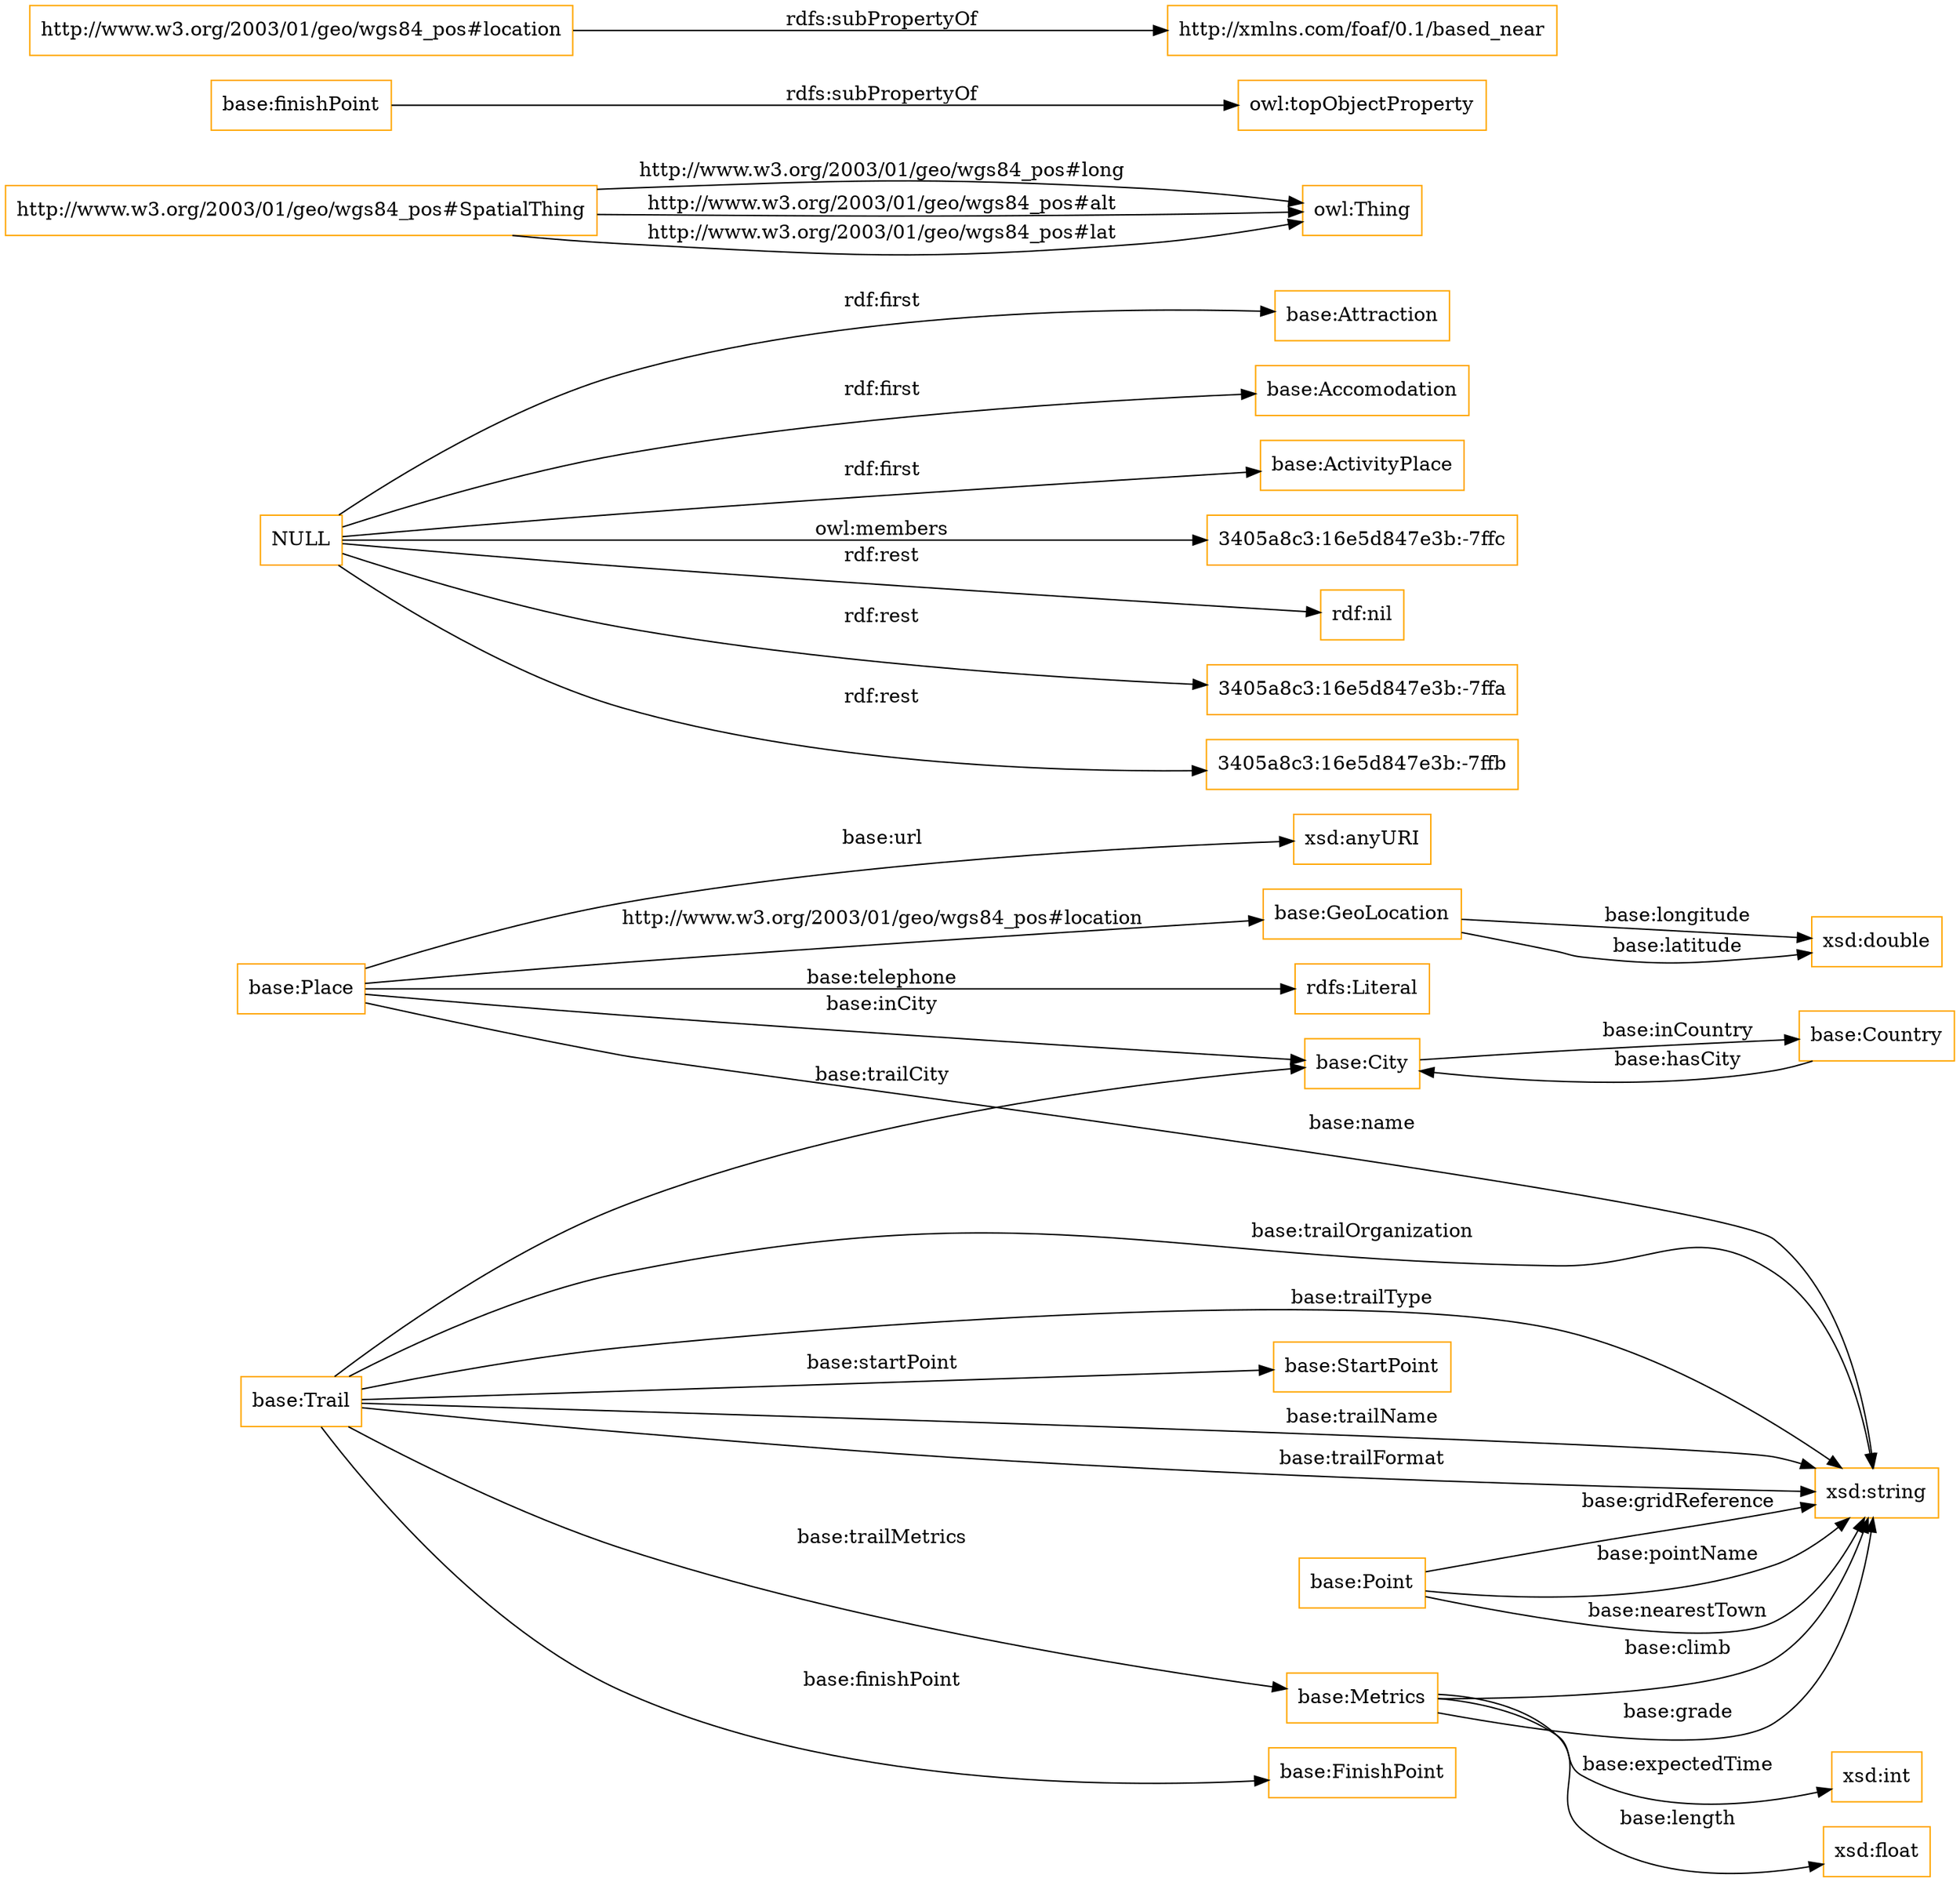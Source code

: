 digraph ar2dtool_diagram { 
rankdir=LR;
size="1501"
node [shape = rectangle, color="orange"]; "base:City" "base:FinishPoint" "base:Country" "base:Attraction" "base:Accomodation" "http://www.w3.org/2003/01/geo/wgs84_pos#SpatialThing" "base:Metrics" "base:Point" "base:StartPoint" "base:Place" "base:Trail" "base:ActivityPlace" "base:GeoLocation" ; /*classes style*/
	"NULL" -> "3405a8c3:16e5d847e3b:-7ffc" [ label = "owl:members" ];
	"NULL" -> "rdf:nil" [ label = "rdf:rest" ];
	"NULL" -> "base:Attraction" [ label = "rdf:first" ];
	"NULL" -> "3405a8c3:16e5d847e3b:-7ffa" [ label = "rdf:rest" ];
	"NULL" -> "base:ActivityPlace" [ label = "rdf:first" ];
	"NULL" -> "3405a8c3:16e5d847e3b:-7ffb" [ label = "rdf:rest" ];
	"NULL" -> "base:Accomodation" [ label = "rdf:first" ];
	"base:finishPoint" -> "owl:topObjectProperty" [ label = "rdfs:subPropertyOf" ];
	"http://www.w3.org/2003/01/geo/wgs84_pos#location" -> "http://xmlns.com/foaf/0.1/based_near" [ label = "rdfs:subPropertyOf" ];
	"base:Metrics" -> "xsd:float" [ label = "base:length" ];
	"base:Trail" -> "xsd:string" [ label = "base:trailName" ];
	"base:Metrics" -> "xsd:string" [ label = "base:grade" ];
	"base:Trail" -> "xsd:string" [ label = "base:trailOrganization" ];
	"base:Place" -> "base:City" [ label = "base:inCity" ];
	"http://www.w3.org/2003/01/geo/wgs84_pos#SpatialThing" -> "owl:Thing" [ label = "http://www.w3.org/2003/01/geo/wgs84_pos#long" ];
	"base:Place" -> "rdfs:Literal" [ label = "base:telephone" ];
	"base:Place" -> "xsd:anyURI" [ label = "base:url" ];
	"http://www.w3.org/2003/01/geo/wgs84_pos#SpatialThing" -> "owl:Thing" [ label = "http://www.w3.org/2003/01/geo/wgs84_pos#alt" ];
	"base:Metrics" -> "xsd:string" [ label = "base:climb" ];
	"base:Country" -> "base:City" [ label = "base:hasCity" ];
	"base:Trail" -> "base:StartPoint" [ label = "base:startPoint" ];
	"base:Place" -> "base:GeoLocation" [ label = "http://www.w3.org/2003/01/geo/wgs84_pos#location" ];
	"http://www.w3.org/2003/01/geo/wgs84_pos#SpatialThing" -> "owl:Thing" [ label = "http://www.w3.org/2003/01/geo/wgs84_pos#lat" ];
	"base:Point" -> "xsd:string" [ label = "base:pointName" ];
	"base:Trail" -> "base:FinishPoint" [ label = "base:finishPoint" ];
	"base:Point" -> "xsd:string" [ label = "base:nearestTown" ];
	"base:Point" -> "xsd:string" [ label = "base:gridReference" ];
	"base:Metrics" -> "xsd:int" [ label = "base:expectedTime" ];
	"base:Trail" -> "base:City" [ label = "base:trailCity" ];
	"base:City" -> "base:Country" [ label = "base:inCountry" ];
	"base:GeoLocation" -> "xsd:double" [ label = "base:latitude" ];
	"base:Place" -> "xsd:string" [ label = "base:name" ];
	"base:Trail" -> "xsd:string" [ label = "base:trailType" ];
	"base:Trail" -> "xsd:string" [ label = "base:trailFormat" ];
	"base:Trail" -> "base:Metrics" [ label = "base:trailMetrics" ];
	"base:GeoLocation" -> "xsd:double" [ label = "base:longitude" ];

}
